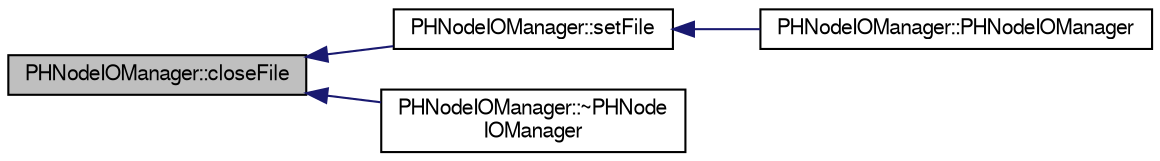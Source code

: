digraph "PHNodeIOManager::closeFile"
{
  bgcolor="transparent";
  edge [fontname="FreeSans",fontsize="10",labelfontname="FreeSans",labelfontsize="10"];
  node [fontname="FreeSans",fontsize="10",shape=record];
  rankdir="LR";
  Node1 [label="PHNodeIOManager::closeFile",height=0.2,width=0.4,color="black", fillcolor="grey75", style="filled" fontcolor="black"];
  Node1 -> Node2 [dir="back",color="midnightblue",fontsize="10",style="solid",fontname="FreeSans"];
  Node2 [label="PHNodeIOManager::setFile",height=0.2,width=0.4,color="black",URL="$d7/d4d/classPHNodeIOManager.html#a5d6181baf8cf3741d062e1b50eb8c131"];
  Node2 -> Node3 [dir="back",color="midnightblue",fontsize="10",style="solid",fontname="FreeSans"];
  Node3 [label="PHNodeIOManager::PHNodeIOManager",height=0.2,width=0.4,color="black",URL="$d7/d4d/classPHNodeIOManager.html#a97ea7a7609bed69ee8a9ac47296172a7"];
  Node1 -> Node4 [dir="back",color="midnightblue",fontsize="10",style="solid",fontname="FreeSans"];
  Node4 [label="PHNodeIOManager::~PHNode\lIOManager",height=0.2,width=0.4,color="black",URL="$d7/d4d/classPHNodeIOManager.html#a7c68ffe5937e4fd98583d2789f8d3b40"];
}
